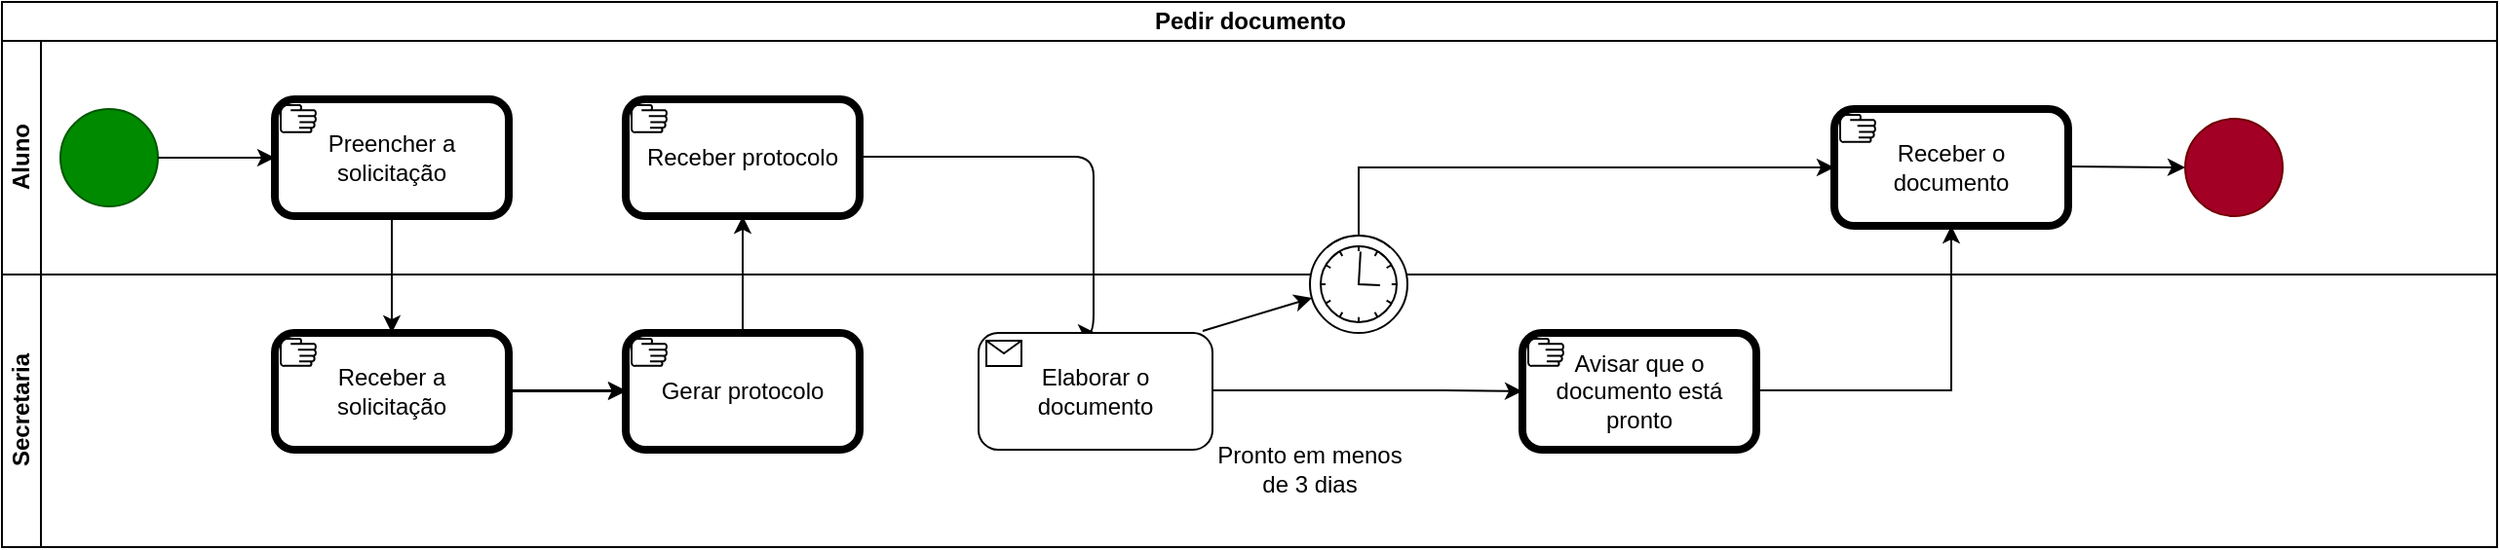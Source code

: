 <mxfile version="17.1.2" type="device"><diagram id="WO6kae0gwfcV8yodRYXF" name="Page-1"><mxGraphModel dx="1102" dy="652" grid="1" gridSize="10" guides="1" tooltips="1" connect="1" arrows="1" fold="1" page="1" pageScale="1" pageWidth="827" pageHeight="1169" math="0" shadow="0"><root><mxCell id="0"/><mxCell id="1" parent="0"/><mxCell id="i2_tfRYKsfBNglb7VHL0-1" value="Pedir documento" style="swimlane;html=1;childLayout=stackLayout;resizeParent=1;resizeParentMax=0;horizontal=1;startSize=20;horizontalStack=0;" vertex="1" parent="1"><mxGeometry x="220" y="170" width="1280" height="280" as="geometry"/></mxCell><mxCell id="i2_tfRYKsfBNglb7VHL0-2" value="Aluno" style="swimlane;html=1;startSize=20;horizontal=0;" vertex="1" parent="i2_tfRYKsfBNglb7VHL0-1"><mxGeometry y="20" width="1280" height="120" as="geometry"><mxRectangle y="20" width="480" height="20" as="alternateBounds"/></mxGeometry></mxCell><mxCell id="i2_tfRYKsfBNglb7VHL0-6" value="" style="points=[[0.145,0.145,0],[0.5,0,0],[0.855,0.145,0],[1,0.5,0],[0.855,0.855,0],[0.5,1,0],[0.145,0.855,0],[0,0.5,0]];shape=mxgraph.bpmn.event;html=1;verticalLabelPosition=bottom;labelBackgroundColor=#ffffff;verticalAlign=top;align=center;perimeter=ellipsePerimeter;outlineConnect=0;aspect=fixed;outline=standard;symbol=general;fillColor=#008a00;fontColor=#ffffff;strokeColor=#005700;" vertex="1" parent="i2_tfRYKsfBNglb7VHL0-2"><mxGeometry x="30" y="35" width="50" height="50" as="geometry"/></mxCell><mxCell id="i2_tfRYKsfBNglb7VHL0-8" value="Preencher a solicitação" style="points=[[0.25,0,0],[0.5,0,0],[0.75,0,0],[1,0.25,0],[1,0.5,0],[1,0.75,0],[0.75,1,0],[0.5,1,0],[0.25,1,0],[0,0.75,0],[0,0.5,0],[0,0.25,0]];shape=mxgraph.bpmn.task;whiteSpace=wrap;rectStyle=rounded;size=10;bpmnShapeType=call;taskMarker=manual;fontFamily=Helvetica;fontSize=12;fontColor=default;align=center;strokeColor=default;fillColor=default;html=1;" vertex="1" parent="i2_tfRYKsfBNglb7VHL0-2"><mxGeometry x="140" y="30" width="120" height="60" as="geometry"/></mxCell><mxCell id="i2_tfRYKsfBNglb7VHL0-16" style="edgeStyle=orthogonalEdgeStyle;rounded=0;orthogonalLoop=1;jettySize=auto;html=1;exitX=0.5;exitY=0;exitDx=0;exitDy=0;" edge="1" parent="i2_tfRYKsfBNglb7VHL0-2" source="i2_tfRYKsfBNglb7VHL0-14"><mxGeometry relative="1" as="geometry"><mxPoint x="380" y="90" as="targetPoint"/><mxPoint x="430" y="90" as="sourcePoint"/></mxGeometry></mxCell><mxCell id="i2_tfRYKsfBNglb7VHL0-29" value="Receber protocolo" style="points=[[0.25,0,0],[0.5,0,0],[0.75,0,0],[1,0.25,0],[1,0.5,0],[1,0.75,0],[0.75,1,0],[0.5,1,0],[0.25,1,0],[0,0.75,0],[0,0.5,0],[0,0.25,0]];shape=mxgraph.bpmn.task;whiteSpace=wrap;rectStyle=rounded;size=10;bpmnShapeType=call;taskMarker=manual;fontFamily=Helvetica;fontSize=12;fontColor=default;align=center;strokeColor=default;fillColor=default;html=1;" vertex="1" parent="i2_tfRYKsfBNglb7VHL0-2"><mxGeometry x="320" y="30" width="120" height="60" as="geometry"/></mxCell><mxCell id="i2_tfRYKsfBNglb7VHL0-30" style="endArrow=classic;html=1;fontFamily=Helvetica;fontSize=11;fontColor=default;align=center;strokeColor=default;edgeStyle=orthogonalEdgeStyle;entryX=0.5;entryY=0;entryDx=0;entryDy=0;entryPerimeter=0;" edge="1" parent="i2_tfRYKsfBNglb7VHL0-2" target="i2_tfRYKsfBNglb7VHL0-32"><mxGeometry relative="1" as="geometry"><mxPoint x="500" y="150" as="targetPoint"/><mxPoint x="440" y="59.5" as="sourcePoint"/><Array as="points"><mxPoint x="560" y="60"/></Array></mxGeometry></mxCell><mxCell id="i2_tfRYKsfBNglb7VHL0-45" value="Receber o documento" style="points=[[0.25,0,0],[0.5,0,0],[0.75,0,0],[1,0.25,0],[1,0.5,0],[1,0.75,0],[0.75,1,0],[0.5,1,0],[0.25,1,0],[0,0.75,0],[0,0.5,0],[0,0.25,0]];shape=mxgraph.bpmn.task;whiteSpace=wrap;rectStyle=rounded;size=10;bpmnShapeType=call;taskMarker=manual;fontFamily=Helvetica;fontSize=12;fontColor=default;align=center;strokeColor=default;fillColor=default;html=1;" vertex="1" parent="i2_tfRYKsfBNglb7VHL0-2"><mxGeometry x="940" y="35" width="120" height="60" as="geometry"/></mxCell><mxCell id="i2_tfRYKsfBNglb7VHL0-47" style="edgeStyle=orthogonalEdgeStyle;rounded=0;orthogonalLoop=1;jettySize=auto;html=1;entryX=0;entryY=0.5;entryDx=0;entryDy=0;entryPerimeter=0;" edge="1" parent="i2_tfRYKsfBNglb7VHL0-2" target="i2_tfRYKsfBNglb7VHL0-18"><mxGeometry relative="1" as="geometry"><mxPoint x="1110" y="100" as="targetPoint"/><mxPoint x="1060" y="64.5" as="sourcePoint"/></mxGeometry></mxCell><mxCell id="i2_tfRYKsfBNglb7VHL0-18" value="" style="points=[[0.145,0.145,0],[0.5,0,0],[0.855,0.145,0],[1,0.5,0],[0.855,0.855,0],[0.5,1,0],[0.145,0.855,0],[0,0.5,0]];shape=mxgraph.bpmn.event;html=1;verticalLabelPosition=bottom;labelBackgroundColor=#ffffff;verticalAlign=top;align=center;perimeter=ellipsePerimeter;outlineConnect=0;aspect=fixed;outline=standard;symbol=general;fillColor=#a20025;fontColor=#ffffff;strokeColor=#6F0000;" vertex="1" parent="i2_tfRYKsfBNglb7VHL0-2"><mxGeometry x="1120" y="40" width="50" height="50" as="geometry"/></mxCell><mxCell id="i2_tfRYKsfBNglb7VHL0-4" value="Secretaria" style="swimlane;html=1;startSize=20;horizontal=0;" vertex="1" parent="i2_tfRYKsfBNglb7VHL0-1"><mxGeometry y="140" width="1280" height="140" as="geometry"/></mxCell><mxCell id="i2_tfRYKsfBNglb7VHL0-38" value="" style="edgeStyle=orthogonalEdgeStyle;rounded=0;orthogonalLoop=1;jettySize=auto;html=1;" edge="1" parent="i2_tfRYKsfBNglb7VHL0-4" source="i2_tfRYKsfBNglb7VHL0-11" target="i2_tfRYKsfBNglb7VHL0-14"><mxGeometry relative="1" as="geometry"/></mxCell><mxCell id="i2_tfRYKsfBNglb7VHL0-11" value="Receber a &lt;br&gt;solicitação" style="points=[[0.25,0,0],[0.5,0,0],[0.75,0,0],[1,0.25,0],[1,0.5,0],[1,0.75,0],[0.75,1,0],[0.5,1,0],[0.25,1,0],[0,0.75,0],[0,0.5,0],[0,0.25,0]];shape=mxgraph.bpmn.task;whiteSpace=wrap;rectStyle=rounded;size=10;bpmnShapeType=call;taskMarker=manual;fontFamily=Helvetica;fontSize=12;fontColor=default;align=center;strokeColor=default;fillColor=default;html=1;" vertex="1" parent="i2_tfRYKsfBNglb7VHL0-4"><mxGeometry x="140" y="30" width="120" height="60" as="geometry"/></mxCell><mxCell id="i2_tfRYKsfBNglb7VHL0-13" style="edgeStyle=orthogonalEdgeStyle;rounded=0;orthogonalLoop=1;jettySize=auto;html=1;" edge="1" parent="i2_tfRYKsfBNglb7VHL0-4"><mxGeometry relative="1" as="geometry"><mxPoint x="320" y="59.5" as="targetPoint"/><mxPoint x="260" y="59.5" as="sourcePoint"/></mxGeometry></mxCell><mxCell id="i2_tfRYKsfBNglb7VHL0-14" value="Gerar protocolo" style="points=[[0.25,0,0],[0.5,0,0],[0.75,0,0],[1,0.25,0],[1,0.5,0],[1,0.75,0],[0.75,1,0],[0.5,1,0],[0.25,1,0],[0,0.75,0],[0,0.5,0],[0,0.25,0]];shape=mxgraph.bpmn.task;whiteSpace=wrap;rectStyle=rounded;size=10;bpmnShapeType=call;taskMarker=manual;fontFamily=Helvetica;fontSize=12;fontColor=default;align=center;strokeColor=default;fillColor=default;html=1;" vertex="1" parent="i2_tfRYKsfBNglb7VHL0-4"><mxGeometry x="320" y="30" width="120" height="60" as="geometry"/></mxCell><mxCell id="i2_tfRYKsfBNglb7VHL0-32" value="Elaborar o documento" style="points=[[0.25,0,0],[0.5,0,0],[0.75,0,0],[1,0.25,0],[1,0.5,0],[1,0.75,0],[0.75,1,0],[0.5,1,0],[0.25,1,0],[0,0.75,0],[0,0.5,0],[0,0.25,0]];shape=mxgraph.bpmn.task;whiteSpace=wrap;rectStyle=rounded;size=10;taskMarker=receive;fontFamily=Helvetica;fontSize=12;fontColor=default;align=center;strokeColor=default;fillColor=default;html=1;" vertex="1" parent="i2_tfRYKsfBNglb7VHL0-4"><mxGeometry x="501" y="30" width="120" height="60" as="geometry"/></mxCell><mxCell id="i2_tfRYKsfBNglb7VHL0-39" value="" style="edgeStyle=orthogonalEdgeStyle;rounded=0;orthogonalLoop=1;jettySize=auto;html=1;" edge="1" parent="i2_tfRYKsfBNglb7VHL0-4"><mxGeometry relative="1" as="geometry"><mxPoint x="621" y="59.5" as="sourcePoint"/><mxPoint x="780" y="60" as="targetPoint"/><Array as="points"><mxPoint x="740" y="60"/><mxPoint x="740" y="60"/></Array></mxGeometry></mxCell><mxCell id="i2_tfRYKsfBNglb7VHL0-40" value="Pronto em menos de 3 dias" style="text;html=1;strokeColor=none;fillColor=none;align=center;verticalAlign=middle;whiteSpace=wrap;rounded=0;" vertex="1" parent="i2_tfRYKsfBNglb7VHL0-4"><mxGeometry x="621" y="80" width="100" height="40" as="geometry"/></mxCell><mxCell id="i2_tfRYKsfBNglb7VHL0-31" value="" style="points=[[0.145,0.145,0],[0.5,0,0],[0.855,0.145,0],[1,0.5,0],[0.855,0.855,0],[0.5,1,0],[0.145,0.855,0],[0,0.5,0]];shape=mxgraph.bpmn.event;html=1;verticalLabelPosition=bottom;labelBackgroundColor=#ffffff;verticalAlign=top;align=center;perimeter=ellipsePerimeter;outlineConnect=0;aspect=fixed;outline=standard;symbol=timer;" vertex="1" parent="i2_tfRYKsfBNglb7VHL0-4"><mxGeometry x="671" y="-20" width="50" height="50" as="geometry"/></mxCell><mxCell id="i2_tfRYKsfBNglb7VHL0-41" value="" style="endArrow=classic;html=1;rounded=0;exitX=0.958;exitY=-0.017;exitDx=0;exitDy=0;exitPerimeter=0;" edge="1" parent="i2_tfRYKsfBNglb7VHL0-4" source="i2_tfRYKsfBNglb7VHL0-32" target="i2_tfRYKsfBNglb7VHL0-31"><mxGeometry width="50" height="50" relative="1" as="geometry"><mxPoint x="620" y="20" as="sourcePoint"/><mxPoint x="670" as="targetPoint"/></mxGeometry></mxCell><mxCell id="i2_tfRYKsfBNglb7VHL0-42" value="Avisar que o documento está pronto" style="points=[[0.25,0,0],[0.5,0,0],[0.75,0,0],[1,0.25,0],[1,0.5,0],[1,0.75,0],[0.75,1,0],[0.5,1,0],[0.25,1,0],[0,0.75,0],[0,0.5,0],[0,0.25,0]];shape=mxgraph.bpmn.task;whiteSpace=wrap;rectStyle=rounded;size=10;bpmnShapeType=call;taskMarker=manual;fontFamily=Helvetica;fontSize=12;fontColor=default;align=center;strokeColor=default;fillColor=default;html=1;" vertex="1" parent="i2_tfRYKsfBNglb7VHL0-4"><mxGeometry x="780" y="30" width="120" height="60" as="geometry"/></mxCell><mxCell id="i2_tfRYKsfBNglb7VHL0-43" value="" style="edgeStyle=orthogonalEdgeStyle;rounded=0;orthogonalLoop=1;jettySize=auto;html=1;entryX=0.5;entryY=1;entryDx=0;entryDy=0;entryPerimeter=0;" edge="1" parent="i2_tfRYKsfBNglb7VHL0-4" target="i2_tfRYKsfBNglb7VHL0-45"><mxGeometry relative="1" as="geometry"><mxPoint x="900" y="59.5" as="sourcePoint"/><mxPoint x="1010" y="-10" as="targetPoint"/><Array as="points"><mxPoint x="1000" y="60"/></Array></mxGeometry></mxCell><mxCell id="i2_tfRYKsfBNglb7VHL0-46" value="" style="endArrow=classic;html=1;rounded=0;exitX=0.5;exitY=0;exitDx=0;exitDy=0;exitPerimeter=0;entryX=0;entryY=0.5;entryDx=0;entryDy=0;entryPerimeter=0;" edge="1" parent="i2_tfRYKsfBNglb7VHL0-1" source="i2_tfRYKsfBNglb7VHL0-31" target="i2_tfRYKsfBNglb7VHL0-45"><mxGeometry width="50" height="50" relative="1" as="geometry"><mxPoint x="700" y="110" as="sourcePoint"/><mxPoint x="750" y="60" as="targetPoint"/><Array as="points"><mxPoint x="696" y="85"/></Array></mxGeometry></mxCell><mxCell id="i2_tfRYKsfBNglb7VHL0-7" style="edgeStyle=orthogonalEdgeStyle;rounded=0;orthogonalLoop=1;jettySize=auto;html=1;" edge="1" parent="1" source="i2_tfRYKsfBNglb7VHL0-6"><mxGeometry relative="1" as="geometry"><mxPoint x="360" y="250" as="targetPoint"/></mxGeometry></mxCell><mxCell id="i2_tfRYKsfBNglb7VHL0-10" style="edgeStyle=orthogonalEdgeStyle;rounded=0;orthogonalLoop=1;jettySize=auto;html=1;" edge="1" parent="1" source="i2_tfRYKsfBNglb7VHL0-8"><mxGeometry relative="1" as="geometry"><mxPoint x="420" y="340" as="targetPoint"/></mxGeometry></mxCell></root></mxGraphModel></diagram></mxfile>